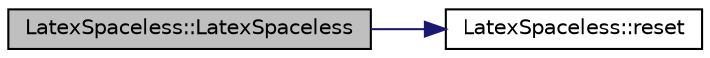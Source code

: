 digraph "LatexSpaceless::LatexSpaceless"
{
 // LATEX_PDF_SIZE
  edge [fontname="Helvetica",fontsize="10",labelfontname="Helvetica",labelfontsize="10"];
  node [fontname="Helvetica",fontsize="10",shape=record];
  rankdir="LR";
  Node1 [label="LatexSpaceless::LatexSpaceless",height=0.2,width=0.4,color="black", fillcolor="grey75", style="filled", fontcolor="black",tooltip=" "];
  Node1 -> Node2 [color="midnightblue",fontsize="10",style="solid",fontname="Helvetica"];
  Node2 [label="LatexSpaceless::reset",height=0.2,width=0.4,color="black", fillcolor="white", style="filled",URL="$classLatexSpaceless.html#a75d5def745f89afcbf59a948de20c0db",tooltip=" "];
}
